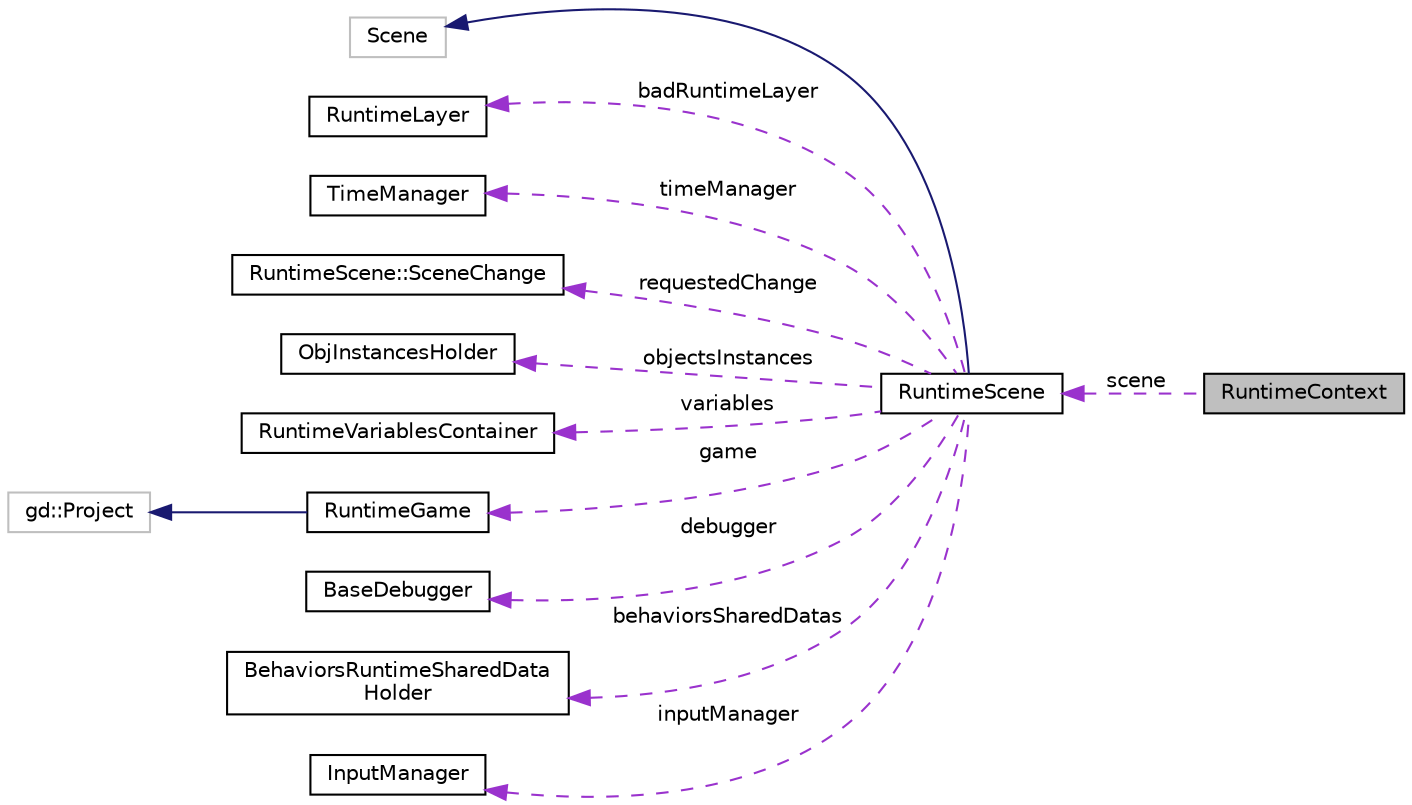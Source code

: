 digraph "RuntimeContext"
{
  edge [fontname="Helvetica",fontsize="10",labelfontname="Helvetica",labelfontsize="10"];
  node [fontname="Helvetica",fontsize="10",shape=record];
  rankdir="LR";
  Node1 [label="RuntimeContext",height=0.2,width=0.4,color="black", fillcolor="grey75", style="filled", fontcolor="black"];
  Node2 -> Node1 [dir="back",color="darkorchid3",fontsize="10",style="dashed",label=" scene" ,fontname="Helvetica"];
  Node2 [label="RuntimeScene",height=0.2,width=0.4,color="black", fillcolor="white", style="filled",URL="$d7/d7f/class_runtime_scene.html",tooltip="Represents a scene being played. "];
  Node3 -> Node2 [dir="back",color="midnightblue",fontsize="10",style="solid",fontname="Helvetica"];
  Node3 [label="Scene",height=0.2,width=0.4,color="grey75", fillcolor="white", style="filled"];
  Node4 -> Node2 [dir="back",color="darkorchid3",fontsize="10",style="dashed",label=" badRuntimeLayer" ,fontname="Helvetica"];
  Node4 [label="RuntimeLayer",height=0.2,width=0.4,color="black", fillcolor="white", style="filled",URL="$dd/daf/class_runtime_layer.html",tooltip="A layer of a layout, used to display objects using RuntimeCamera. "];
  Node5 -> Node2 [dir="back",color="darkorchid3",fontsize="10",style="dashed",label=" timeManager" ,fontname="Helvetica"];
  Node5 [label="TimeManager",height=0.2,width=0.4,color="black", fillcolor="white", style="filled",URL="$d9/d7f/class_time_manager.html",tooltip="Manage the timers and times elapsed during last frame, since the beginning of the scene and other tim..."];
  Node6 -> Node2 [dir="back",color="darkorchid3",fontsize="10",style="dashed",label=" requestedChange" ,fontname="Helvetica"];
  Node6 [label="RuntimeScene::SceneChange",height=0.2,width=0.4,color="black", fillcolor="white", style="filled",URL="$d9/d18/struct_runtime_scene_1_1_scene_change.html"];
  Node7 -> Node2 [dir="back",color="darkorchid3",fontsize="10",style="dashed",label=" objectsInstances" ,fontname="Helvetica"];
  Node7 [label="ObjInstancesHolder",height=0.2,width=0.4,color="black", fillcolor="white", style="filled",URL="$d3/de4/class_obj_instances_holder.html",tooltip="Contains lists of objects classified by the name of the objects. "];
  Node8 -> Node2 [dir="back",color="darkorchid3",fontsize="10",style="dashed",label=" variables" ,fontname="Helvetica"];
  Node8 [label="RuntimeVariablesContainer",height=0.2,width=0.4,color="black", fillcolor="white", style="filled",URL="$d3/de0/class_runtime_variables_container.html",tooltip="Container for gd::Variable used at by games at runtime. "];
  Node9 -> Node2 [dir="back",color="darkorchid3",fontsize="10",style="dashed",label=" game" ,fontname="Helvetica"];
  Node9 [label="RuntimeGame",height=0.2,width=0.4,color="black", fillcolor="white", style="filled",URL="$d8/ddb/class_runtime_game.html",tooltip="Represents a game being played. "];
  Node10 -> Node9 [dir="back",color="midnightblue",fontsize="10",style="solid",fontname="Helvetica"];
  Node10 [label="gd::Project",height=0.2,width=0.4,color="grey75", fillcolor="white", style="filled"];
  Node11 -> Node2 [dir="back",color="darkorchid3",fontsize="10",style="dashed",label=" debugger" ,fontname="Helvetica"];
  Node11 [label="BaseDebugger",height=0.2,width=0.4,color="black", fillcolor="white", style="filled",URL="$d2/dce/class_base_debugger.html",tooltip="Internal base class to implement a debugger. Derive from this class and implement UpdateGUI function ..."];
  Node12 -> Node2 [dir="back",color="darkorchid3",fontsize="10",style="dashed",label=" behaviorsSharedDatas" ,fontname="Helvetica"];
  Node12 [label="BehaviorsRuntimeSharedData\lHolder",height=0.2,width=0.4,color="black", fillcolor="white", style="filled",URL="$d4/d30/class_behaviors_runtime_shared_data_holder.html",tooltip="Contains all the shared data of the behaviors of a RuntimeScene. "];
  Node13 -> Node2 [dir="back",color="darkorchid3",fontsize="10",style="dashed",label=" inputManager" ,fontname="Helvetica"];
  Node13 [label="InputManager",height=0.2,width=0.4,color="black", fillcolor="white", style="filled",URL="$df/dd1/class_input_manager.html",tooltip="Manage the events and mouse, keyboard and touches inputs of a sf::Window. "];
}
